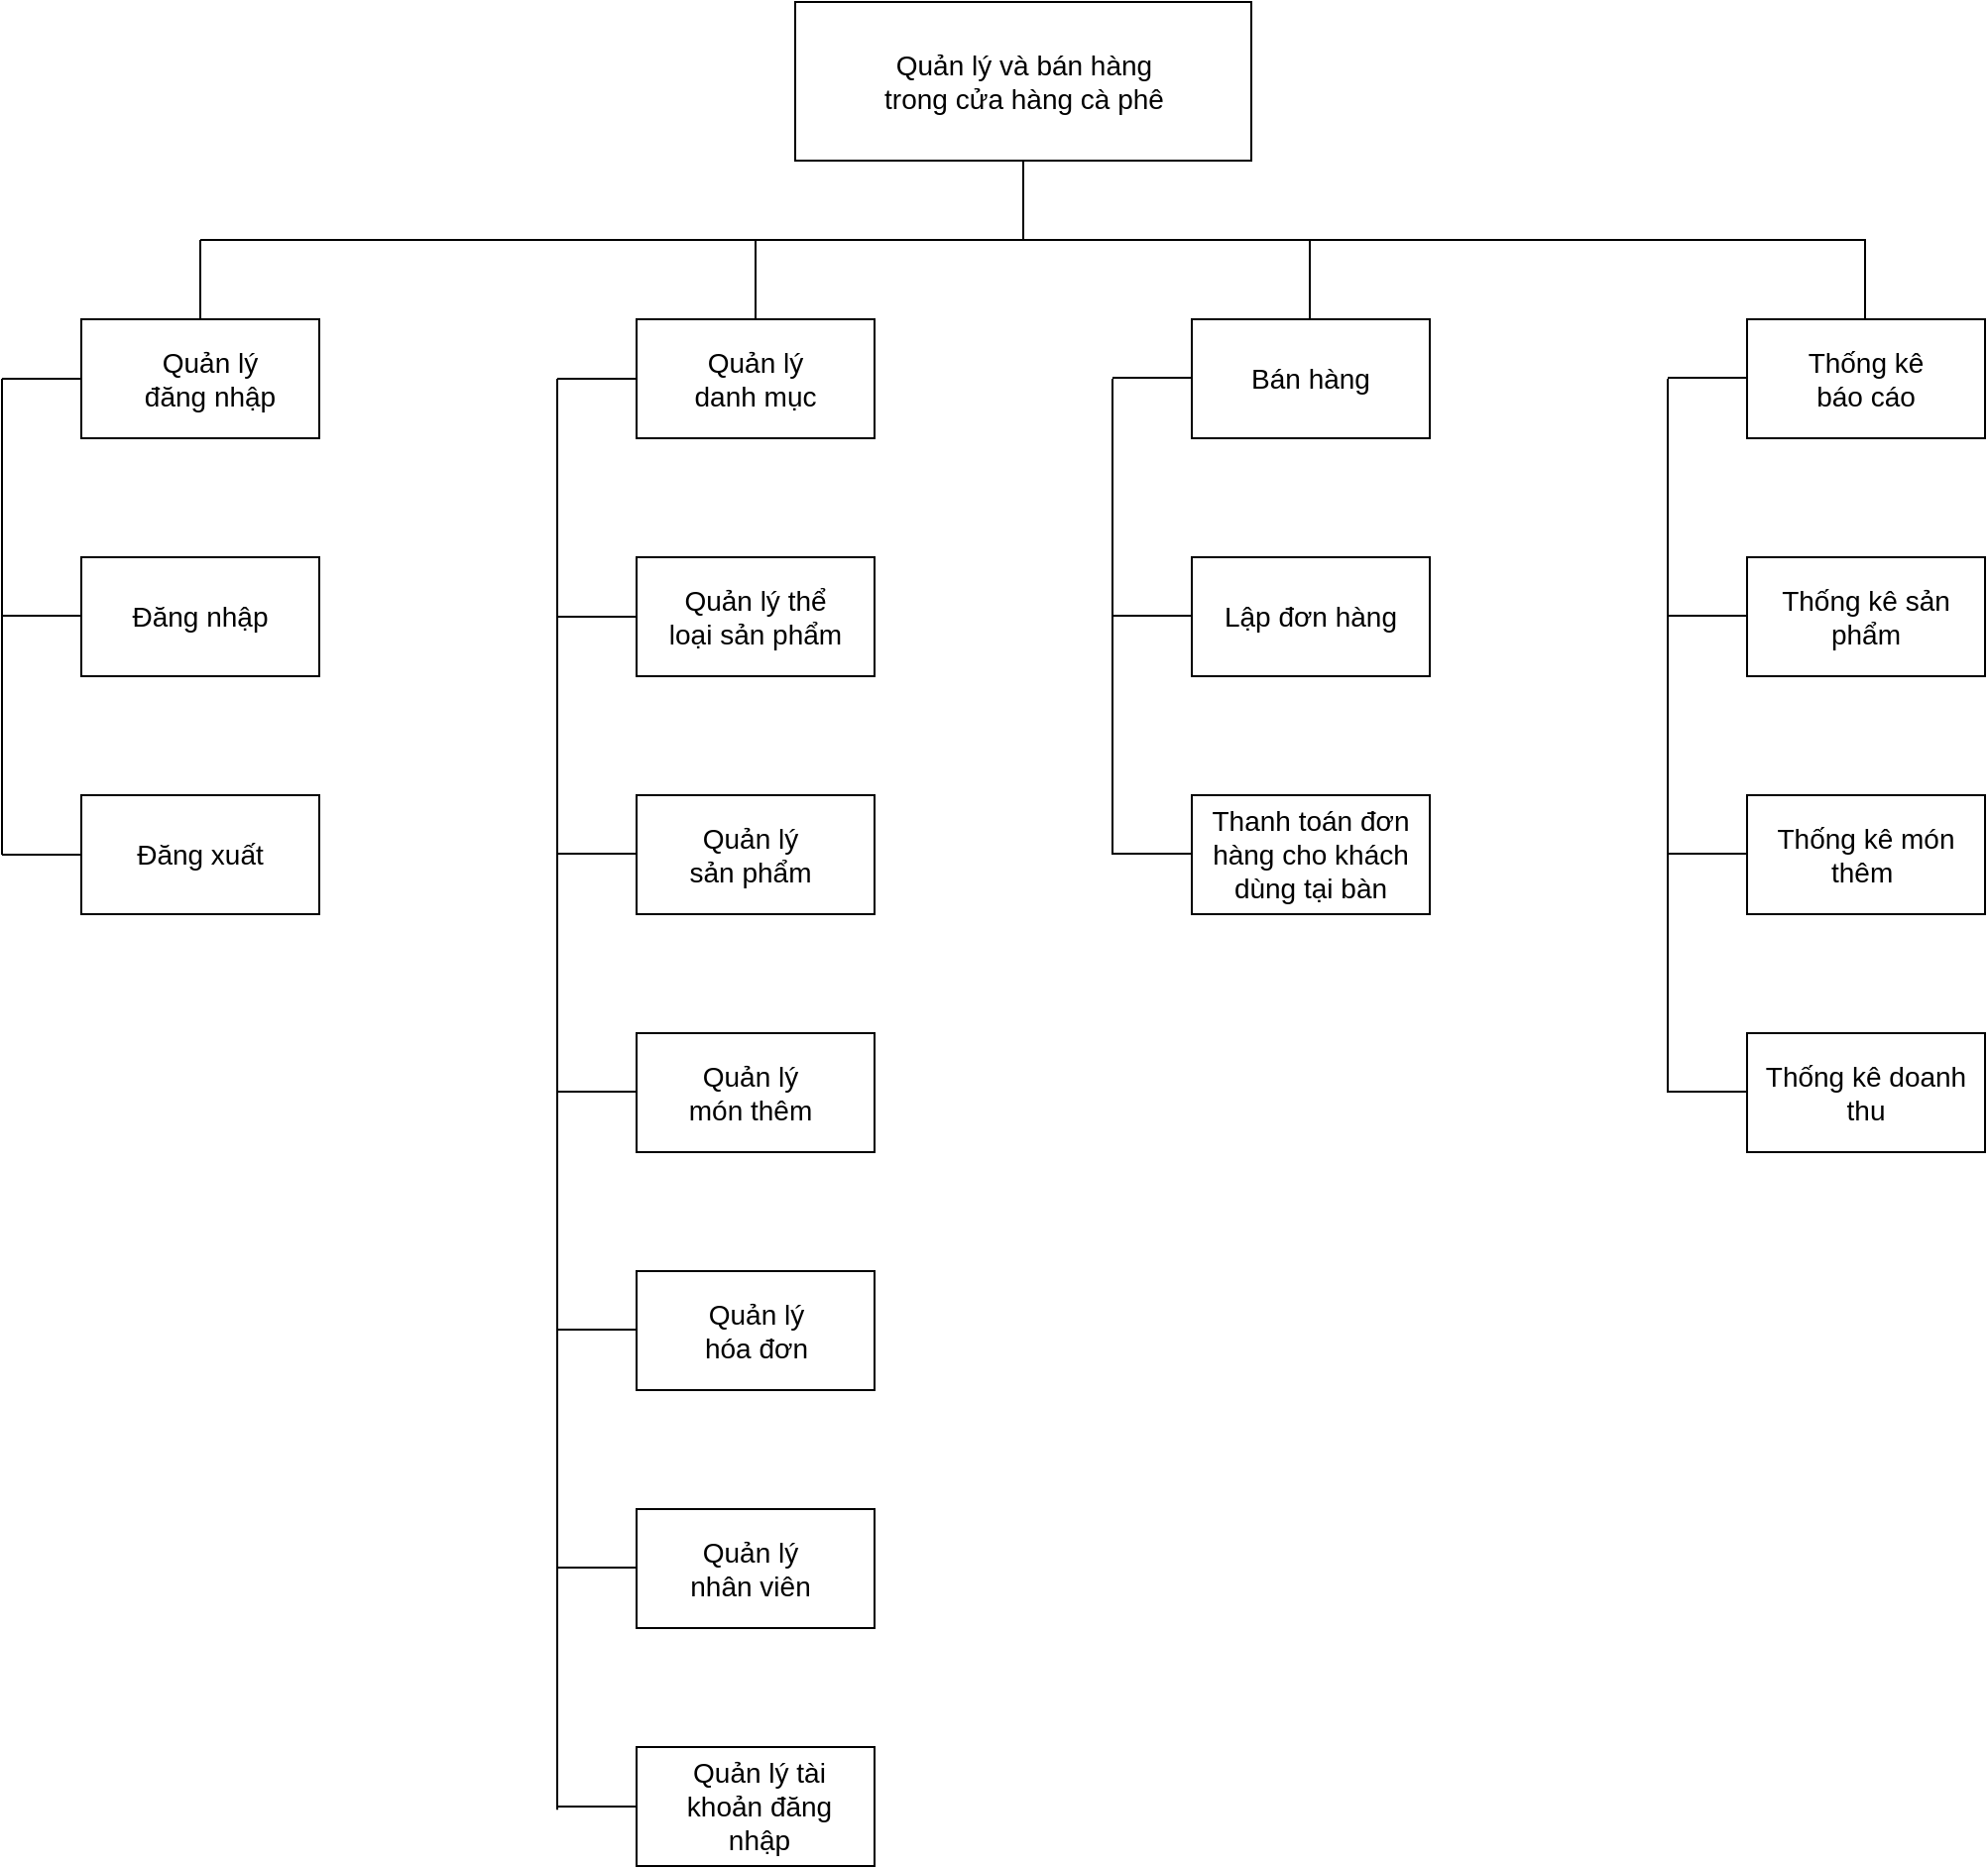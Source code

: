 <mxfile version="16.4.11" type="device"><diagram id="zKYnp0xwP6ejzgvBbSOV" name="Page-1"><mxGraphModel dx="1888" dy="641" grid="1" gridSize="10" guides="1" tooltips="1" connect="1" arrows="1" fold="1" page="1" pageScale="1" pageWidth="850" pageHeight="1100" math="0" shadow="0"><root><mxCell id="0"/><mxCell id="1" parent="0"/><mxCell id="4f_PDJ-dbE5yQ_5nMII_-1" value="" style="rounded=0;whiteSpace=wrap;html=1;" parent="1" vertex="1"><mxGeometry x="280" y="40" width="230" height="80" as="geometry"/></mxCell><mxCell id="4f_PDJ-dbE5yQ_5nMII_-2" value="&lt;font style=&quot;font-size: 14px&quot;&gt;Quản lý và bán hàng &lt;br&gt;trong cửa hàng cà phê&lt;/font&gt;" style="text;html=1;strokeColor=none;fillColor=none;align=center;verticalAlign=middle;whiteSpace=wrap;rounded=0;" parent="1" vertex="1"><mxGeometry x="322.5" y="65" width="145" height="30" as="geometry"/></mxCell><mxCell id="4f_PDJ-dbE5yQ_5nMII_-3" value="" style="rounded=0;whiteSpace=wrap;html=1;fontSize=14;" parent="1" vertex="1"><mxGeometry x="200" y="200" width="120" height="60" as="geometry"/></mxCell><mxCell id="4f_PDJ-dbE5yQ_5nMII_-4" value="" style="rounded=0;whiteSpace=wrap;html=1;fontSize=14;" parent="1" vertex="1"><mxGeometry x="-80" y="200" width="120" height="60" as="geometry"/></mxCell><mxCell id="4f_PDJ-dbE5yQ_5nMII_-5" value="" style="rounded=0;whiteSpace=wrap;html=1;fontSize=14;" parent="1" vertex="1"><mxGeometry x="480" y="200" width="120" height="60" as="geometry"/></mxCell><mxCell id="4f_PDJ-dbE5yQ_5nMII_-6" value="" style="rounded=0;whiteSpace=wrap;html=1;fontSize=14;" parent="1" vertex="1"><mxGeometry x="760" y="200" width="120" height="60" as="geometry"/></mxCell><mxCell id="4f_PDJ-dbE5yQ_5nMII_-7" value="" style="endArrow=none;html=1;rounded=0;fontSize=14;entryX=0.5;entryY=1;entryDx=0;entryDy=0;" parent="1" target="4f_PDJ-dbE5yQ_5nMII_-1" edge="1"><mxGeometry width="50" height="50" relative="1" as="geometry"><mxPoint x="395" y="160" as="sourcePoint"/><mxPoint x="450" y="200" as="targetPoint"/></mxGeometry></mxCell><mxCell id="4f_PDJ-dbE5yQ_5nMII_-8" value="" style="endArrow=none;html=1;rounded=0;fontSize=14;" parent="1" edge="1"><mxGeometry width="50" height="50" relative="1" as="geometry"><mxPoint x="-20" y="160" as="sourcePoint"/><mxPoint x="820" y="160" as="targetPoint"/></mxGeometry></mxCell><mxCell id="4f_PDJ-dbE5yQ_5nMII_-11" value="" style="endArrow=none;html=1;rounded=0;fontSize=14;exitX=0.5;exitY=0;exitDx=0;exitDy=0;" parent="1" edge="1"><mxGeometry width="50" height="50" relative="1" as="geometry"><mxPoint x="539.5" y="200" as="sourcePoint"/><mxPoint x="539.5" y="160" as="targetPoint"/></mxGeometry></mxCell><mxCell id="4f_PDJ-dbE5yQ_5nMII_-12" value="" style="endArrow=none;html=1;rounded=0;fontSize=14;exitX=0.5;exitY=0;exitDx=0;exitDy=0;" parent="1" edge="1"><mxGeometry width="50" height="50" relative="1" as="geometry"><mxPoint x="819.5" y="200" as="sourcePoint"/><mxPoint x="819.5" y="160" as="targetPoint"/></mxGeometry></mxCell><mxCell id="4f_PDJ-dbE5yQ_5nMII_-13" value="Quản lý danh mục" style="text;html=1;strokeColor=none;fillColor=none;align=center;verticalAlign=middle;whiteSpace=wrap;rounded=0;fontSize=14;" parent="1" vertex="1"><mxGeometry x="220" y="215" width="80" height="30" as="geometry"/></mxCell><mxCell id="4f_PDJ-dbE5yQ_5nMII_-14" value="Quản lý đăng nhập" style="text;html=1;strokeColor=none;fillColor=none;align=center;verticalAlign=middle;whiteSpace=wrap;rounded=0;fontSize=14;" parent="1" vertex="1"><mxGeometry x="-50" y="215" width="70" height="30" as="geometry"/></mxCell><mxCell id="4f_PDJ-dbE5yQ_5nMII_-15" value="Thống kê báo cáo" style="text;html=1;strokeColor=none;fillColor=none;align=center;verticalAlign=middle;whiteSpace=wrap;rounded=0;fontSize=14;" parent="1" vertex="1"><mxGeometry x="780" y="215" width="80" height="30" as="geometry"/></mxCell><mxCell id="4f_PDJ-dbE5yQ_5nMII_-16" value="Bán hàng" style="text;html=1;strokeColor=none;fillColor=none;align=center;verticalAlign=middle;whiteSpace=wrap;rounded=0;fontSize=14;" parent="1" vertex="1"><mxGeometry x="500" y="215" width="80" height="30" as="geometry"/></mxCell><mxCell id="4f_PDJ-dbE5yQ_5nMII_-17" value="" style="rounded=0;whiteSpace=wrap;html=1;fontSize=14;" parent="1" vertex="1"><mxGeometry x="-80" y="320" width="120" height="60" as="geometry"/></mxCell><mxCell id="4f_PDJ-dbE5yQ_5nMII_-18" value="" style="rounded=0;whiteSpace=wrap;html=1;fontSize=14;" parent="1" vertex="1"><mxGeometry x="-80" y="440" width="120" height="60" as="geometry"/></mxCell><mxCell id="4f_PDJ-dbE5yQ_5nMII_-19" value="Đăng nhập&lt;span style=&quot;color: rgba(0 , 0 , 0 , 0) ; font-family: monospace ; font-size: 0px&quot;&gt;%3CmxGraphModel%3E%3Croot%3E%3CmxCell%20id%3D%220%22%2F%3E%3CmxCell%20id%3D%221%22%20parent%3D%220%22%2F%3E%3CmxCell%20id%3D%222%22%20value%3D%22Th%E1%BB%91ng%20k%C3%AA%20b%C3%A1o%20c%C3%A1o%22%20style%3D%22text%3Bhtml%3D1%3BstrokeColor%3Dnone%3BfillColor%3Dnone%3Balign%3Dcenter%3BverticalAlign%3Dmiddle%3BwhiteSpace%3Dwrap%3Brounded%3D0%3BfontSize%3D14%3B%22%20vertex%3D%221%22%20parent%3D%221%22%3E%3CmxGeometry%20x%3D%22780%22%20y%3D%22215%22%20width%3D%2280%22%20height%3D%2230%22%20as%3D%22geometry%22%2F%3E%3C%2FmxCell%3E%3C%2Froot%3E%3C%2FmxGraphModel%3E&lt;/span&gt;" style="text;html=1;strokeColor=none;fillColor=none;align=center;verticalAlign=middle;whiteSpace=wrap;rounded=0;fontSize=14;" parent="1" vertex="1"><mxGeometry x="-60" y="335" width="80" height="30" as="geometry"/></mxCell><mxCell id="4f_PDJ-dbE5yQ_5nMII_-20" value="Đăng xuất" style="text;html=1;strokeColor=none;fillColor=none;align=center;verticalAlign=middle;whiteSpace=wrap;rounded=0;fontSize=14;" parent="1" vertex="1"><mxGeometry x="-60" y="455" width="80" height="30" as="geometry"/></mxCell><mxCell id="4f_PDJ-dbE5yQ_5nMII_-21" value="" style="rounded=0;whiteSpace=wrap;html=1;fontSize=14;" parent="1" vertex="1"><mxGeometry x="200" y="320" width="120" height="60" as="geometry"/></mxCell><mxCell id="4f_PDJ-dbE5yQ_5nMII_-22" value="" style="rounded=0;whiteSpace=wrap;html=1;fontSize=14;" parent="1" vertex="1"><mxGeometry x="200" y="440" width="120" height="60" as="geometry"/></mxCell><mxCell id="4f_PDJ-dbE5yQ_5nMII_-23" value="" style="rounded=0;whiteSpace=wrap;html=1;fontSize=14;" parent="1" vertex="1"><mxGeometry x="200" y="560" width="120" height="60" as="geometry"/></mxCell><mxCell id="4f_PDJ-dbE5yQ_5nMII_-24" value="" style="rounded=0;whiteSpace=wrap;html=1;fontSize=14;" parent="1" vertex="1"><mxGeometry x="200" y="680" width="120" height="60" as="geometry"/></mxCell><mxCell id="4f_PDJ-dbE5yQ_5nMII_-25" value="" style="rounded=0;whiteSpace=wrap;html=1;fontSize=14;" parent="1" vertex="1"><mxGeometry x="200" y="800" width="120" height="60" as="geometry"/></mxCell><mxCell id="4f_PDJ-dbE5yQ_5nMII_-26" value="" style="rounded=0;whiteSpace=wrap;html=1;fontSize=14;" parent="1" vertex="1"><mxGeometry x="200" y="920" width="120" height="60" as="geometry"/></mxCell><mxCell id="4f_PDJ-dbE5yQ_5nMII_-27" value="Quản lý thể loại sản phẩm" style="text;html=1;strokeColor=none;fillColor=none;align=center;verticalAlign=middle;whiteSpace=wrap;rounded=0;fontSize=14;" parent="1" vertex="1"><mxGeometry x="215" y="335" width="90" height="30" as="geometry"/></mxCell><mxCell id="4f_PDJ-dbE5yQ_5nMII_-28" value="Quản lý sản phẩm" style="text;html=1;strokeColor=none;fillColor=none;align=center;verticalAlign=middle;whiteSpace=wrap;rounded=0;fontSize=14;" parent="1" vertex="1"><mxGeometry x="220" y="455" width="75" height="30" as="geometry"/></mxCell><mxCell id="4f_PDJ-dbE5yQ_5nMII_-29" value="Quản lý món thêm" style="text;html=1;strokeColor=none;fillColor=none;align=center;verticalAlign=middle;whiteSpace=wrap;rounded=0;fontSize=14;" parent="1" vertex="1"><mxGeometry x="220" y="575" width="75" height="30" as="geometry"/></mxCell><mxCell id="4f_PDJ-dbE5yQ_5nMII_-30" value="Quản lý hóa đơn" style="text;html=1;strokeColor=none;fillColor=none;align=center;verticalAlign=middle;whiteSpace=wrap;rounded=0;fontSize=14;" parent="1" vertex="1"><mxGeometry x="222.5" y="695" width="75" height="30" as="geometry"/></mxCell><mxCell id="4f_PDJ-dbE5yQ_5nMII_-31" value="Quản lý nhân viên" style="text;html=1;strokeColor=none;fillColor=none;align=center;verticalAlign=middle;whiteSpace=wrap;rounded=0;fontSize=14;" parent="1" vertex="1"><mxGeometry x="220" y="815" width="75" height="30" as="geometry"/></mxCell><mxCell id="4f_PDJ-dbE5yQ_5nMII_-32" value="Quản lý tài khoản đăng nhập" style="text;html=1;strokeColor=none;fillColor=none;align=center;verticalAlign=middle;whiteSpace=wrap;rounded=0;fontSize=14;" parent="1" vertex="1"><mxGeometry x="217.5" y="935" width="87.5" height="30" as="geometry"/></mxCell><mxCell id="4f_PDJ-dbE5yQ_5nMII_-33" value="Lập đơn hàng" style="rounded=0;whiteSpace=wrap;html=1;fontSize=14;" parent="1" vertex="1"><mxGeometry x="480" y="320" width="120" height="60" as="geometry"/></mxCell><mxCell id="4f_PDJ-dbE5yQ_5nMII_-34" value="" style="rounded=0;whiteSpace=wrap;html=1;fontSize=14;" parent="1" vertex="1"><mxGeometry x="760" y="320" width="120" height="60" as="geometry"/></mxCell><mxCell id="4f_PDJ-dbE5yQ_5nMII_-35" value="Thống kê sản phẩm" style="text;html=1;strokeColor=none;fillColor=none;align=center;verticalAlign=middle;whiteSpace=wrap;rounded=0;fontSize=14;" parent="1" vertex="1"><mxGeometry x="765" y="335" width="110" height="30" as="geometry"/></mxCell><mxCell id="4f_PDJ-dbE5yQ_5nMII_-36" value="Thống kê món thêm&amp;nbsp;" style="rounded=0;whiteSpace=wrap;html=1;fontSize=14;" parent="1" vertex="1"><mxGeometry x="760" y="440" width="120" height="60" as="geometry"/></mxCell><mxCell id="4f_PDJ-dbE5yQ_5nMII_-37" value="Thống kê doanh thu" style="rounded=0;whiteSpace=wrap;html=1;fontSize=14;" parent="1" vertex="1"><mxGeometry x="760" y="560" width="120" height="60" as="geometry"/></mxCell><mxCell id="4f_PDJ-dbE5yQ_5nMII_-38" value="" style="endArrow=none;html=1;rounded=0;fontSize=14;entryX=0;entryY=0.5;entryDx=0;entryDy=0;" parent="1" target="4f_PDJ-dbE5yQ_5nMII_-3" edge="1"><mxGeometry width="50" height="50" relative="1" as="geometry"><mxPoint x="160" y="230" as="sourcePoint"/><mxPoint x="630" y="420" as="targetPoint"/></mxGeometry></mxCell><mxCell id="4f_PDJ-dbE5yQ_5nMII_-39" value="" style="endArrow=none;html=1;rounded=0;fontSize=14;" parent="1" edge="1"><mxGeometry width="50" height="50" relative="1" as="geometry"><mxPoint x="160" y="951.6" as="sourcePoint"/><mxPoint x="160" y="230" as="targetPoint"/></mxGeometry></mxCell><mxCell id="4f_PDJ-dbE5yQ_5nMII_-40" value="" style="endArrow=none;html=1;rounded=0;fontSize=14;entryX=0;entryY=0.5;entryDx=0;entryDy=0;" parent="1" target="4f_PDJ-dbE5yQ_5nMII_-26" edge="1"><mxGeometry width="50" height="50" relative="1" as="geometry"><mxPoint x="160" y="950" as="sourcePoint"/><mxPoint x="630" y="700" as="targetPoint"/></mxGeometry></mxCell><mxCell id="4f_PDJ-dbE5yQ_5nMII_-41" value="" style="endArrow=none;html=1;rounded=0;fontSize=14;entryX=0;entryY=0.5;entryDx=0;entryDy=0;" parent="1" target="4f_PDJ-dbE5yQ_5nMII_-21" edge="1"><mxGeometry width="50" height="50" relative="1" as="geometry"><mxPoint x="160" y="350" as="sourcePoint"/><mxPoint x="630" y="400" as="targetPoint"/></mxGeometry></mxCell><mxCell id="4f_PDJ-dbE5yQ_5nMII_-42" value="" style="endArrow=none;html=1;rounded=0;fontSize=14;entryX=0;entryY=0.5;entryDx=0;entryDy=0;" parent="1" edge="1"><mxGeometry width="50" height="50" relative="1" as="geometry"><mxPoint x="160" y="469.5" as="sourcePoint"/><mxPoint x="200" y="469.5" as="targetPoint"/></mxGeometry></mxCell><mxCell id="4f_PDJ-dbE5yQ_5nMII_-43" value="" style="endArrow=none;html=1;rounded=0;fontSize=14;entryX=0;entryY=0.5;entryDx=0;entryDy=0;" parent="1" edge="1"><mxGeometry width="50" height="50" relative="1" as="geometry"><mxPoint x="160" y="589.5" as="sourcePoint"/><mxPoint x="200" y="589.5" as="targetPoint"/></mxGeometry></mxCell><mxCell id="4f_PDJ-dbE5yQ_5nMII_-44" value="" style="endArrow=none;html=1;rounded=0;fontSize=14;entryX=0;entryY=0.5;entryDx=0;entryDy=0;" parent="1" edge="1"><mxGeometry width="50" height="50" relative="1" as="geometry"><mxPoint x="160" y="709.5" as="sourcePoint"/><mxPoint x="200" y="709.5" as="targetPoint"/></mxGeometry></mxCell><mxCell id="4f_PDJ-dbE5yQ_5nMII_-45" value="" style="endArrow=none;html=1;rounded=0;fontSize=14;entryX=0;entryY=0.5;entryDx=0;entryDy=0;" parent="1" edge="1"><mxGeometry width="50" height="50" relative="1" as="geometry"><mxPoint x="160" y="829.5" as="sourcePoint"/><mxPoint x="200" y="829.5" as="targetPoint"/></mxGeometry></mxCell><mxCell id="4f_PDJ-dbE5yQ_5nMII_-46" value="" style="endArrow=none;html=1;rounded=0;fontSize=14;entryX=0;entryY=0.5;entryDx=0;entryDy=0;" parent="1" target="4f_PDJ-dbE5yQ_5nMII_-4" edge="1"><mxGeometry width="50" height="50" relative="1" as="geometry"><mxPoint x="-120" y="230" as="sourcePoint"/><mxPoint x="70" y="300" as="targetPoint"/></mxGeometry></mxCell><mxCell id="4f_PDJ-dbE5yQ_5nMII_-47" value="" style="endArrow=none;html=1;rounded=0;fontSize=14;" parent="1" edge="1"><mxGeometry width="50" height="50" relative="1" as="geometry"><mxPoint x="-120" y="470" as="sourcePoint"/><mxPoint x="-120" y="230" as="targetPoint"/></mxGeometry></mxCell><mxCell id="4f_PDJ-dbE5yQ_5nMII_-48" value="" style="endArrow=none;html=1;rounded=0;fontSize=14;entryX=0;entryY=0.5;entryDx=0;entryDy=0;" parent="1" target="4f_PDJ-dbE5yQ_5nMII_-18" edge="1"><mxGeometry width="50" height="50" relative="1" as="geometry"><mxPoint x="-120" y="470" as="sourcePoint"/><mxPoint x="70" y="300" as="targetPoint"/></mxGeometry></mxCell><mxCell id="4f_PDJ-dbE5yQ_5nMII_-49" value="" style="endArrow=none;html=1;rounded=0;fontSize=14;entryX=0;entryY=0.5;entryDx=0;entryDy=0;" parent="1" edge="1"><mxGeometry width="50" height="50" relative="1" as="geometry"><mxPoint x="-120" y="349.5" as="sourcePoint"/><mxPoint x="-80" y="349.5" as="targetPoint"/></mxGeometry></mxCell><mxCell id="4f_PDJ-dbE5yQ_5nMII_-51" value="" style="endArrow=none;html=1;rounded=0;fontSize=14;entryX=0;entryY=0.5;entryDx=0;entryDy=0;" parent="1" edge="1"><mxGeometry width="50" height="50" relative="1" as="geometry"><mxPoint x="440" y="229.5" as="sourcePoint"/><mxPoint x="480" y="229.5" as="targetPoint"/></mxGeometry></mxCell><mxCell id="4f_PDJ-dbE5yQ_5nMII_-52" value="" style="endArrow=none;html=1;rounded=0;fontSize=14;" parent="1" edge="1"><mxGeometry width="50" height="50" relative="1" as="geometry"><mxPoint x="440" y="470" as="sourcePoint"/><mxPoint x="440" y="230" as="targetPoint"/></mxGeometry></mxCell><mxCell id="4f_PDJ-dbE5yQ_5nMII_-53" value="" style="endArrow=none;html=1;rounded=0;fontSize=14;entryX=0;entryY=0.5;entryDx=0;entryDy=0;" parent="1" edge="1"><mxGeometry width="50" height="50" relative="1" as="geometry"><mxPoint x="440" y="349.5" as="sourcePoint"/><mxPoint x="480" y="349.5" as="targetPoint"/></mxGeometry></mxCell><mxCell id="4f_PDJ-dbE5yQ_5nMII_-54" value="" style="endArrow=none;html=1;rounded=0;fontSize=14;entryX=0;entryY=0.5;entryDx=0;entryDy=0;" parent="1" edge="1"><mxGeometry width="50" height="50" relative="1" as="geometry"><mxPoint x="440" y="469.5" as="sourcePoint"/><mxPoint x="480" y="469.5" as="targetPoint"/></mxGeometry></mxCell><mxCell id="4f_PDJ-dbE5yQ_5nMII_-56" value="" style="endArrow=none;html=1;rounded=0;fontSize=14;entryX=0;entryY=0.5;entryDx=0;entryDy=0;" parent="1" edge="1"><mxGeometry width="50" height="50" relative="1" as="geometry"><mxPoint x="720" y="229.5" as="sourcePoint"/><mxPoint x="760" y="229.5" as="targetPoint"/></mxGeometry></mxCell><mxCell id="4f_PDJ-dbE5yQ_5nMII_-57" value="" style="endArrow=none;html=1;rounded=0;fontSize=14;" parent="1" edge="1"><mxGeometry width="50" height="50" relative="1" as="geometry"><mxPoint x="720" y="590" as="sourcePoint"/><mxPoint x="720" y="230" as="targetPoint"/></mxGeometry></mxCell><mxCell id="4f_PDJ-dbE5yQ_5nMII_-58" value="" style="endArrow=none;html=1;rounded=0;fontSize=14;entryX=0;entryY=0.5;entryDx=0;entryDy=0;" parent="1" edge="1"><mxGeometry width="50" height="50" relative="1" as="geometry"><mxPoint x="720" y="349.5" as="sourcePoint"/><mxPoint x="760" y="349.5" as="targetPoint"/></mxGeometry></mxCell><mxCell id="4f_PDJ-dbE5yQ_5nMII_-59" value="" style="endArrow=none;html=1;rounded=0;fontSize=14;entryX=0;entryY=0.5;entryDx=0;entryDy=0;" parent="1" edge="1"><mxGeometry width="50" height="50" relative="1" as="geometry"><mxPoint x="720" y="469.5" as="sourcePoint"/><mxPoint x="760" y="469.5" as="targetPoint"/></mxGeometry></mxCell><mxCell id="4f_PDJ-dbE5yQ_5nMII_-60" value="" style="endArrow=none;html=1;rounded=0;fontSize=14;entryX=0;entryY=0.5;entryDx=0;entryDy=0;" parent="1" edge="1"><mxGeometry width="50" height="50" relative="1" as="geometry"><mxPoint x="720" y="589.5" as="sourcePoint"/><mxPoint x="760" y="589.5" as="targetPoint"/></mxGeometry></mxCell><mxCell id="4f_PDJ-dbE5yQ_5nMII_-65" value="Thanh toán đơn hàng cho khách dùng tại bàn" style="rounded=0;whiteSpace=wrap;html=1;fontSize=14;" parent="1" vertex="1"><mxGeometry x="480" y="440" width="120" height="60" as="geometry"/></mxCell><mxCell id="4f_PDJ-dbE5yQ_5nMII_-66" value="" style="endArrow=none;html=1;rounded=0;" parent="1" edge="1"><mxGeometry width="50" height="50" relative="1" as="geometry"><mxPoint x="-20" y="200" as="sourcePoint"/><mxPoint x="-20" y="160" as="targetPoint"/></mxGeometry></mxCell><mxCell id="4f_PDJ-dbE5yQ_5nMII_-67" value="" style="endArrow=none;html=1;rounded=0;exitX=0.5;exitY=0;exitDx=0;exitDy=0;" parent="1" source="4f_PDJ-dbE5yQ_5nMII_-3" edge="1"><mxGeometry width="50" height="50" relative="1" as="geometry"><mxPoint x="440" y="340" as="sourcePoint"/><mxPoint x="260" y="160" as="targetPoint"/></mxGeometry></mxCell></root></mxGraphModel></diagram></mxfile>